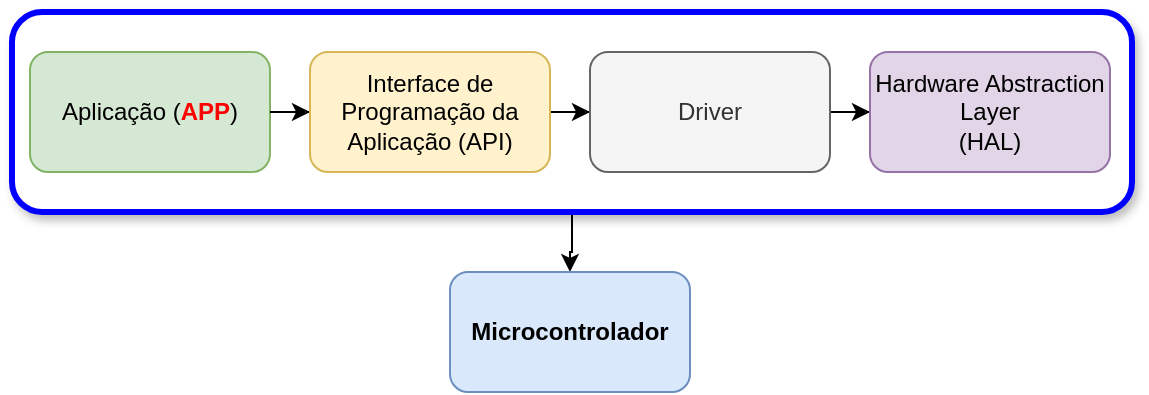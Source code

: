 <mxfile version="21.0.6" type="device"><diagram name="Página-1" id="K5gDVT59N1i3woyIaUO7"><mxGraphModel dx="880" dy="395" grid="1" gridSize="10" guides="1" tooltips="1" connect="1" arrows="1" fold="1" page="1" pageScale="1" pageWidth="827" pageHeight="1169" math="0" shadow="0"><root><mxCell id="0"/><mxCell id="1" parent="0"/><mxCell id="_btqRvcJgnzly5_uKliZ-13" value="" style="edgeStyle=orthogonalEdgeStyle;rounded=0;orthogonalLoop=1;jettySize=auto;html=1;" edge="1" parent="1" source="_btqRvcJgnzly5_uKliZ-12" target="_btqRvcJgnzly5_uKliZ-10"><mxGeometry relative="1" as="geometry"/></mxCell><mxCell id="_btqRvcJgnzly5_uKliZ-12" value="" style="rounded=1;whiteSpace=wrap;html=1;strokeWidth=3;shadow=1;glass=0;strokeColor=#0000FF;" vertex="1" parent="1"><mxGeometry x="41" y="110" width="560" height="100" as="geometry"/></mxCell><mxCell id="_btqRvcJgnzly5_uKliZ-1" value="Aplicação (&lt;b&gt;&lt;font color=&quot;#ff0000&quot;&gt;APP&lt;/font&gt;&lt;/b&gt;)" style="rounded=1;whiteSpace=wrap;html=1;fillColor=#d5e8d4;strokeColor=#82b366;" vertex="1" parent="1"><mxGeometry x="50" y="130" width="120" height="60" as="geometry"/></mxCell><mxCell id="_btqRvcJgnzly5_uKliZ-3" value="" style="edgeStyle=orthogonalEdgeStyle;rounded=0;orthogonalLoop=1;jettySize=auto;html=1;" edge="1" parent="1" source="_btqRvcJgnzly5_uKliZ-1" target="_btqRvcJgnzly5_uKliZ-2"><mxGeometry relative="1" as="geometry"/></mxCell><mxCell id="_btqRvcJgnzly5_uKliZ-7" value="" style="edgeStyle=orthogonalEdgeStyle;rounded=0;orthogonalLoop=1;jettySize=auto;html=1;" edge="1" parent="1" source="_btqRvcJgnzly5_uKliZ-2" target="_btqRvcJgnzly5_uKliZ-6"><mxGeometry relative="1" as="geometry"/></mxCell><mxCell id="_btqRvcJgnzly5_uKliZ-2" value="Interface de Programação da Aplicação (API)" style="rounded=1;whiteSpace=wrap;html=1;fillColor=#fff2cc;strokeColor=#d6b656;" vertex="1" parent="1"><mxGeometry x="190" y="130" width="120" height="60" as="geometry"/></mxCell><mxCell id="_btqRvcJgnzly5_uKliZ-9" value="" style="edgeStyle=orthogonalEdgeStyle;rounded=0;orthogonalLoop=1;jettySize=auto;html=1;" edge="1" parent="1" source="_btqRvcJgnzly5_uKliZ-6" target="_btqRvcJgnzly5_uKliZ-8"><mxGeometry relative="1" as="geometry"/></mxCell><mxCell id="_btqRvcJgnzly5_uKliZ-6" value="Driver" style="rounded=1;whiteSpace=wrap;html=1;fillColor=#f5f5f5;fontColor=#333333;strokeColor=#666666;" vertex="1" parent="1"><mxGeometry x="330" y="130" width="120" height="60" as="geometry"/></mxCell><mxCell id="_btqRvcJgnzly5_uKliZ-8" value="Hardware Abstraction Layer&lt;br&gt;(HAL)" style="rounded=1;whiteSpace=wrap;html=1;fillColor=#e1d5e7;strokeColor=#9673a6;" vertex="1" parent="1"><mxGeometry x="470" y="130" width="120" height="60" as="geometry"/></mxCell><mxCell id="_btqRvcJgnzly5_uKliZ-10" value="&lt;b&gt;Microcontrolador&lt;/b&gt;" style="rounded=1;whiteSpace=wrap;html=1;fillColor=#dae8fc;strokeColor=#6c8ebf;" vertex="1" parent="1"><mxGeometry x="260" y="240" width="120" height="60" as="geometry"/></mxCell></root></mxGraphModel></diagram></mxfile>